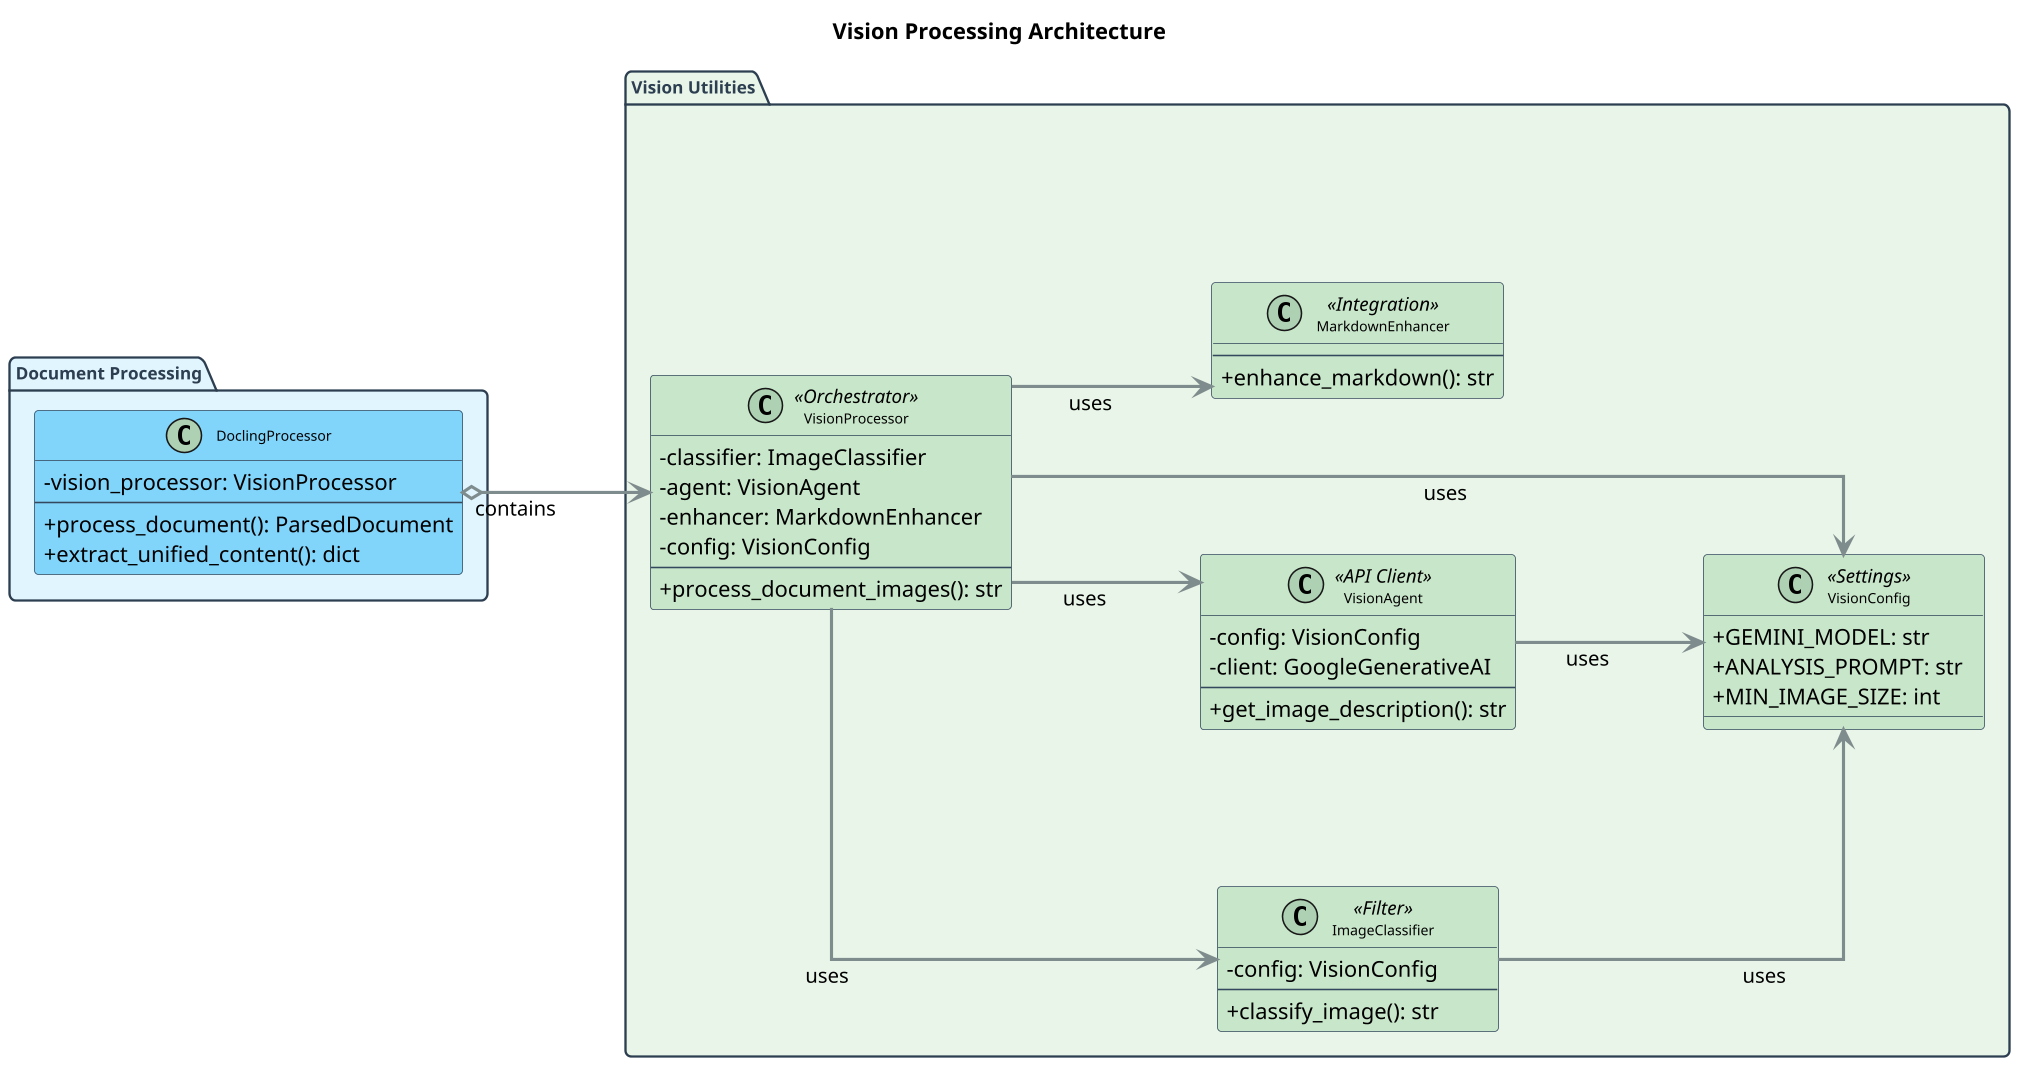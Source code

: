@startuml vision_architecture
' Vision Processing Architecture Diagram
title Vision Processing Architecture

left to right direction
skinparam linetype ortho
skinparam ranksep 120
skinparam nodesep 100
skinparam classAttributeIconSize 0
skinparam minClassWidth 180
skinparam arrowThickness 2
skinparam dpi 150

skinparam package {
    BorderColor #2C3E50
    FontColor #2C3E50
    FontSize 11
    FontStyle bold
    RoundCorner 8
}

skinparam class {
    BorderColor #34495E
    BackgroundColor #FFFFFF
    ArrowColor #7F8C8D
    FontSize 9
    RoundCorner 5
}

' === Document Processing Layer ===
package "Document Processing" as docprocessing #E1F5FE {
    class DoclingProcessor #81D4FA {
        -vision_processor: VisionProcessor
        --
        +process_document(): ParsedDocument
        +extract_unified_content(): dict
    }
}

' === Vision Utilities Layer ===
package "Vision Utilities" as visionutils #E8F5E8 {
    class VisionProcessor <<Orchestrator>> #C8E6C9 {
        -classifier: ImageClassifier
        -agent: VisionAgent
        -enhancer: MarkdownEnhancer
        -config: VisionConfig
        --
        +process_document_images(): str
    }

    class ImageClassifier <<Filter>> #C8E6C9 {
        -config: VisionConfig
        --
        +classify_image(): str
    }

    class VisionAgent <<API Client>> #C8E6C9 {
        -config: VisionConfig
        -client: GoogleGenerativeAI
        --
        +get_image_description(): str
    }

    class MarkdownEnhancer <<Integration>> #C8E6C9 {
        --
        +enhance_markdown(): str
    }

    class VisionConfig <<Settings>> #C8E6C9 {
        +GEMINI_MODEL: str
        +ANALYSIS_PROMPT: str
        +MIN_IMAGE_SIZE: int
    }
}

' === Relationships ===

' DoclingProcessor integrates the VisionProcessor
DoclingProcessor o--> VisionProcessor : contains

' VisionProcessor orchestrates the utilities
VisionProcessor --> ImageClassifier : uses
VisionProcessor --> VisionAgent : uses
VisionProcessor --> MarkdownEnhancer : uses

' All utilities are configured by VisionConfig
VisionProcessor --> VisionConfig : uses
ImageClassifier --> VisionConfig : uses
VisionAgent --> VisionConfig : uses

@enduml
